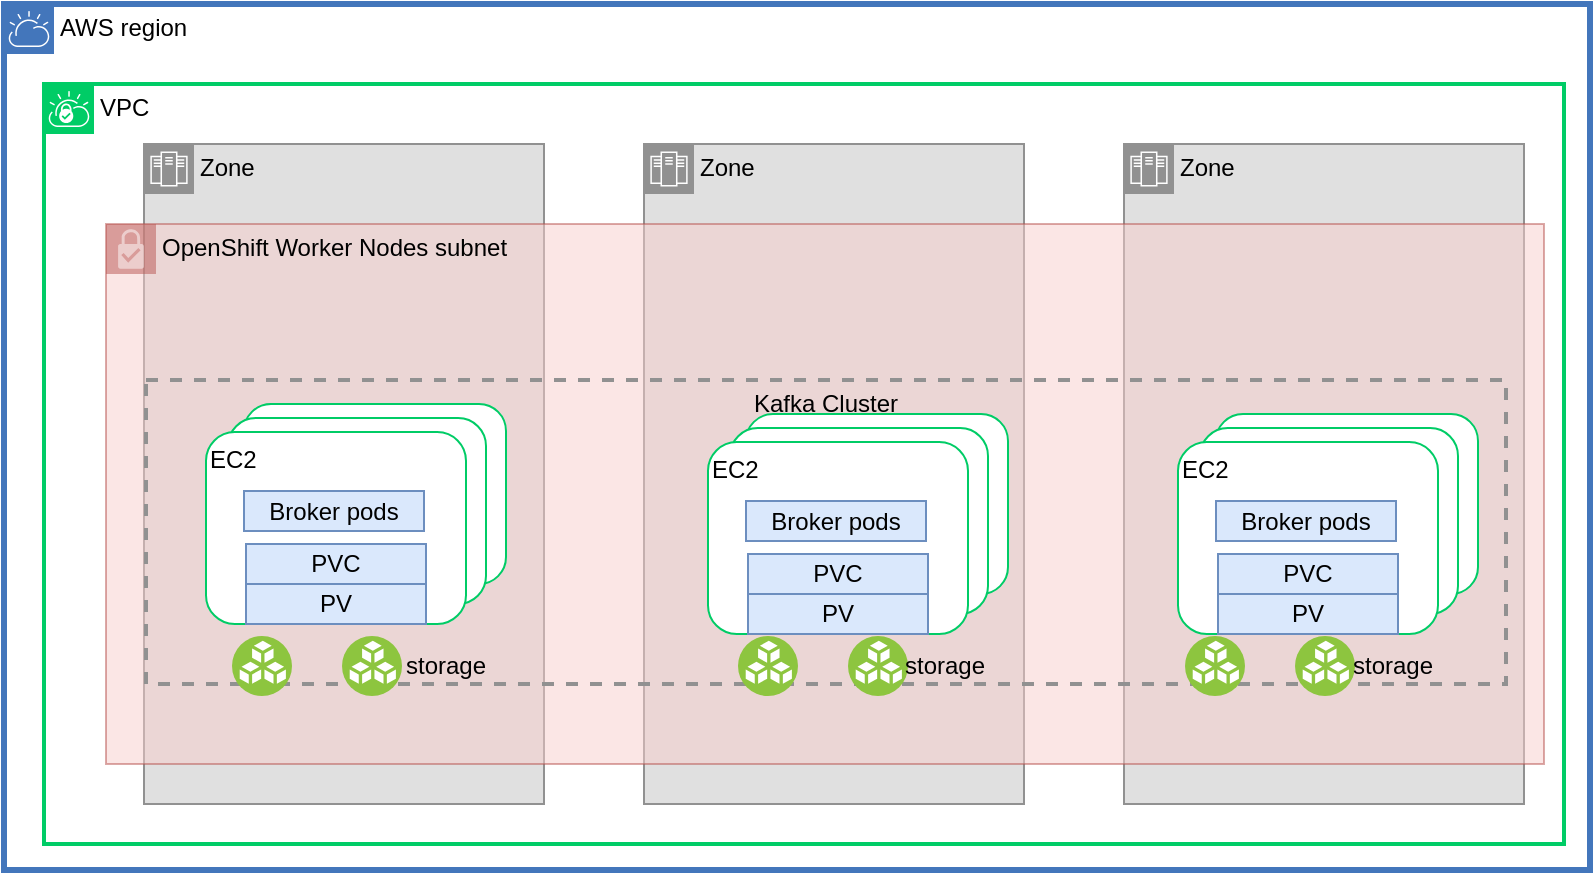 <mxfile>
    <diagram id="ECk-W2Kgk9PYdsbS1auK" name="Page-1">
        <mxGraphModel dx="899" dy="372" grid="1" gridSize="10" guides="1" tooltips="1" connect="1" arrows="1" fold="1" page="1" pageScale="1" pageWidth="850" pageHeight="1100" math="0" shadow="0">
            <root>
                <mxCell id="0"/>
                <mxCell id="1" parent="0"/>
                <mxCell id="2" value="AWS region" style="shape=mxgraph.ibm.box;prType=cloud;fontStyle=0;verticalAlign=top;align=left;spacingLeft=32;spacingTop=4;fillColor=none;rounded=0;whiteSpace=wrap;html=1;strokeColor=#4376BB;strokeWidth=3;dashed=0;container=1;spacing=-4;collapsible=0;expand=0;recursiveResize=0;" parent="1" vertex="1">
                    <mxGeometry x="37" y="27" width="793" height="433" as="geometry"/>
                </mxCell>
                <mxCell id="3" value="VPC" style="shape=mxgraph.ibm.box;prType=vpc;fontStyle=0;verticalAlign=top;align=left;spacingLeft=32;spacingTop=4;rounded=0;whiteSpace=wrap;html=1;strokeWidth=2;dashed=0;container=1;spacing=-4;collapsible=0;expand=0;recursiveResize=0;strokeColor=#00CC66;" parent="2" vertex="1">
                    <mxGeometry x="20" y="40" width="760" height="380" as="geometry"/>
                </mxCell>
                <mxCell id="5" value="Zone" style="shape=mxgraph.ibm.box;prType=zone;fontStyle=0;verticalAlign=top;align=left;spacingLeft=32;spacingTop=4;fillColor=#E0E0E0;rounded=0;whiteSpace=wrap;html=1;strokeColor=#919191;strokeWidth=1;dashed=0;container=1;spacing=-4;collapsible=0;expand=0;recursiveResize=0;" parent="3" vertex="1">
                    <mxGeometry x="300" y="30" width="190" height="330" as="geometry"/>
                </mxCell>
                <mxCell id="6" value="Zone" style="shape=mxgraph.ibm.box;prType=zone;fontStyle=0;verticalAlign=top;align=left;spacingLeft=32;spacingTop=4;fillColor=#E0E0E0;rounded=0;whiteSpace=wrap;html=1;strokeColor=#919191;strokeWidth=1;dashed=0;container=1;spacing=-4;collapsible=0;expand=0;recursiveResize=0;" parent="3" vertex="1">
                    <mxGeometry x="540" y="30" width="200" height="330" as="geometry"/>
                </mxCell>
                <mxCell id="4" value="Zone" style="shape=mxgraph.ibm.box;prType=zone;fontStyle=0;verticalAlign=top;align=left;spacingLeft=32;spacingTop=4;fillColor=#E0E0E0;rounded=0;whiteSpace=wrap;html=1;strokeColor=#919191;strokeWidth=1;dashed=0;container=1;spacing=-4;collapsible=0;expand=0;recursiveResize=0;" parent="3" vertex="1">
                    <mxGeometry x="50" y="30" width="200" height="330" as="geometry"/>
                </mxCell>
                <mxCell id="7" value="OpenShift Worker Nodes subnet" style="shape=mxgraph.ibm.box;prType=subnet;fontStyle=0;verticalAlign=top;align=left;spacingLeft=32;spacingTop=4;rounded=0;whiteSpace=wrap;html=1;strokeWidth=1;dashed=0;container=1;spacing=-4;collapsible=0;expand=0;recursiveResize=0;opacity=50;fillColor=#f8cecc;strokeColor=#b85450;" parent="4" vertex="1">
                    <mxGeometry x="-19" y="40" width="719" height="270" as="geometry"/>
                </mxCell>
                <mxCell id="48" value="Kafka Cluster" style="fontStyle=0;verticalAlign=top;align=center;spacingTop=-2;fillColor=none;rounded=0;whiteSpace=wrap;html=1;strokeColor=#919191;strokeWidth=2;dashed=1;container=1;collapsible=0;expand=0;recursiveResize=0;" parent="7" vertex="1">
                    <mxGeometry x="20" y="78" width="680" height="152" as="geometry"/>
                </mxCell>
                <mxCell id="11" value="" style="group" parent="48" vertex="1" connectable="0">
                    <mxGeometry x="296" y="128" width="85" height="30" as="geometry"/>
                </mxCell>
                <mxCell id="12" value="" style="aspect=fixed;perimeter=ellipsePerimeter;html=1;align=center;shadow=0;dashed=0;fontColor=#4277BB;labelBackgroundColor=#ffffff;fontSize=12;spacingTop=3;image;image=img/lib/ibm/vpc/BlockStorage.svg;strokeColor=#00CC66;" parent="11" vertex="1">
                    <mxGeometry width="30" height="30" as="geometry"/>
                </mxCell>
                <mxCell id="13" value="" style="aspect=fixed;perimeter=ellipsePerimeter;html=1;align=center;shadow=0;dashed=0;fontColor=#4277BB;labelBackgroundColor=#ffffff;fontSize=12;spacingTop=3;image;image=img/lib/ibm/vpc/BlockStorage.svg;strokeColor=#00CC66;" parent="11" vertex="1">
                    <mxGeometry x="55" width="30" height="30" as="geometry"/>
                </mxCell>
                <mxCell id="26" value="storage" style="text;html=1;strokeColor=none;fillColor=none;align=center;verticalAlign=middle;whiteSpace=wrap;rounded=0;" parent="48" vertex="1">
                    <mxGeometry x="369.5" y="128" width="59" height="30" as="geometry"/>
                </mxCell>
                <mxCell id="19" value="" style="group" parent="48" vertex="1" connectable="0">
                    <mxGeometry x="519.5" y="128" width="137" height="32" as="geometry"/>
                </mxCell>
                <mxCell id="10" value="" style="group" parent="19" vertex="1" connectable="0">
                    <mxGeometry width="85" height="30" as="geometry"/>
                </mxCell>
                <mxCell id="8" value="" style="aspect=fixed;perimeter=ellipsePerimeter;html=1;align=center;shadow=0;dashed=0;fontColor=#4277BB;labelBackgroundColor=#ffffff;fontSize=12;spacingTop=3;image;image=img/lib/ibm/vpc/BlockStorage.svg;strokeColor=#00CC66;" parent="10" vertex="1">
                    <mxGeometry width="30" height="30" as="geometry"/>
                </mxCell>
                <mxCell id="9" value="" style="aspect=fixed;perimeter=ellipsePerimeter;html=1;align=center;shadow=0;dashed=0;fontColor=#4277BB;labelBackgroundColor=#ffffff;fontSize=12;spacingTop=3;image;image=img/lib/ibm/vpc/BlockStorage.svg;strokeColor=#00CC66;" parent="10" vertex="1">
                    <mxGeometry x="55" width="30" height="30" as="geometry"/>
                </mxCell>
                <mxCell id="18" value="storage" style="text;html=1;strokeColor=none;fillColor=none;align=center;verticalAlign=middle;whiteSpace=wrap;rounded=0;" parent="19" vertex="1">
                    <mxGeometry x="70" width="67" height="30" as="geometry"/>
                </mxCell>
                <mxCell id="55" value="" style="group" parent="48" vertex="1" connectable="0">
                    <mxGeometry x="30" y="12" width="150" height="120" as="geometry"/>
                </mxCell>
                <mxCell id="39" value="EC2&lt;br&gt;&lt;br&gt;rook / ceph" style="rounded=1;whiteSpace=wrap;html=1;strokeColor=#00CC66;align=left;horizontal=1;verticalAlign=top;" parent="55" vertex="1">
                    <mxGeometry x="19" width="131" height="90" as="geometry"/>
                </mxCell>
                <mxCell id="40" value="EC2&lt;br&gt;&lt;br&gt;rook / ceph" style="rounded=1;whiteSpace=wrap;html=1;strokeColor=#00CC66;align=left;horizontal=1;verticalAlign=top;" parent="55" vertex="1">
                    <mxGeometry x="11" y="7" width="129" height="93" as="geometry"/>
                </mxCell>
                <mxCell id="41" value="EC2&lt;br&gt;&lt;br&gt;" style="rounded=1;whiteSpace=wrap;html=1;strokeColor=#00CC66;align=left;horizontal=1;verticalAlign=top;" parent="55" vertex="1">
                    <mxGeometry y="14" width="130" height="96" as="geometry"/>
                </mxCell>
                <mxCell id="50" value="Broker pods" style="rounded=0;whiteSpace=wrap;html=1;strokeColor=#6c8ebf;fillColor=#dae8fc;" parent="55" vertex="1">
                    <mxGeometry x="19" y="43.5" width="90" height="20" as="geometry"/>
                </mxCell>
                <mxCell id="51" value="PVC" style="rounded=0;whiteSpace=wrap;html=1;strokeColor=#6c8ebf;fillColor=#dae8fc;" parent="55" vertex="1">
                    <mxGeometry x="20" y="70" width="90" height="20" as="geometry"/>
                </mxCell>
                <mxCell id="52" value="PV" style="rounded=0;whiteSpace=wrap;html=1;strokeColor=#6c8ebf;fillColor=#dae8fc;" parent="55" vertex="1">
                    <mxGeometry x="20" y="90" width="90" height="20" as="geometry"/>
                </mxCell>
                <mxCell id="56" value="" style="group" parent="7" vertex="1" connectable="0">
                    <mxGeometry x="301" y="95" width="150" height="110" as="geometry"/>
                </mxCell>
                <mxCell id="57" value="EC2&lt;br&gt;&lt;br&gt;rook / ceph" style="rounded=1;whiteSpace=wrap;html=1;strokeColor=#00CC66;align=left;horizontal=1;verticalAlign=top;" parent="56" vertex="1">
                    <mxGeometry x="19" width="131" height="90" as="geometry"/>
                </mxCell>
                <mxCell id="58" value="EC2&lt;br&gt;&lt;br&gt;rook / ceph" style="rounded=1;whiteSpace=wrap;html=1;strokeColor=#00CC66;align=left;horizontal=1;verticalAlign=top;" parent="56" vertex="1">
                    <mxGeometry x="11" y="7" width="129" height="93" as="geometry"/>
                </mxCell>
                <mxCell id="59" value="EC2&lt;br&gt;&lt;br&gt;" style="rounded=1;whiteSpace=wrap;html=1;strokeColor=#00CC66;align=left;horizontal=1;verticalAlign=top;" parent="56" vertex="1">
                    <mxGeometry y="14" width="130" height="96" as="geometry"/>
                </mxCell>
                <mxCell id="60" value="Broker pods" style="rounded=0;whiteSpace=wrap;html=1;strokeColor=#6c8ebf;fillColor=#dae8fc;" parent="56" vertex="1">
                    <mxGeometry x="19" y="43.5" width="90" height="20" as="geometry"/>
                </mxCell>
                <mxCell id="61" value="PVC" style="rounded=0;whiteSpace=wrap;html=1;strokeColor=#6c8ebf;fillColor=#dae8fc;" parent="56" vertex="1">
                    <mxGeometry x="20" y="70" width="90" height="20" as="geometry"/>
                </mxCell>
                <mxCell id="62" value="PV" style="rounded=0;whiteSpace=wrap;html=1;strokeColor=#6c8ebf;fillColor=#dae8fc;" parent="56" vertex="1">
                    <mxGeometry x="20" y="90" width="90" height="20" as="geometry"/>
                </mxCell>
                <mxCell id="63" value="" style="group" parent="7" vertex="1" connectable="0">
                    <mxGeometry x="536" y="95" width="150" height="110" as="geometry"/>
                </mxCell>
                <mxCell id="64" value="EC2&lt;br&gt;&lt;br&gt;rook / ceph" style="rounded=1;whiteSpace=wrap;html=1;strokeColor=#00CC66;align=left;horizontal=1;verticalAlign=top;" parent="63" vertex="1">
                    <mxGeometry x="19" width="131" height="90" as="geometry"/>
                </mxCell>
                <mxCell id="65" value="EC2&lt;br&gt;&lt;br&gt;rook / ceph" style="rounded=1;whiteSpace=wrap;html=1;strokeColor=#00CC66;align=left;horizontal=1;verticalAlign=top;" parent="63" vertex="1">
                    <mxGeometry x="11" y="7" width="129" height="93" as="geometry"/>
                </mxCell>
                <mxCell id="66" value="EC2&lt;br&gt;&lt;br&gt;" style="rounded=1;whiteSpace=wrap;html=1;strokeColor=#00CC66;align=left;horizontal=1;verticalAlign=top;" parent="63" vertex="1">
                    <mxGeometry y="14" width="130" height="96" as="geometry"/>
                </mxCell>
                <mxCell id="67" value="Broker pods" style="rounded=0;whiteSpace=wrap;html=1;strokeColor=#6c8ebf;fillColor=#dae8fc;" parent="63" vertex="1">
                    <mxGeometry x="19" y="43.5" width="90" height="20" as="geometry"/>
                </mxCell>
                <mxCell id="68" value="PVC" style="rounded=0;whiteSpace=wrap;html=1;strokeColor=#6c8ebf;fillColor=#dae8fc;" parent="63" vertex="1">
                    <mxGeometry x="20" y="70" width="90" height="20" as="geometry"/>
                </mxCell>
                <mxCell id="69" value="PV" style="rounded=0;whiteSpace=wrap;html=1;strokeColor=#6c8ebf;fillColor=#dae8fc;" parent="63" vertex="1">
                    <mxGeometry x="20" y="90" width="90" height="20" as="geometry"/>
                </mxCell>
                <mxCell id="20" value="" style="group" parent="7" vertex="1" connectable="0">
                    <mxGeometry x="63" y="206" width="137" height="32" as="geometry"/>
                </mxCell>
                <mxCell id="21" value="" style="group" parent="20" vertex="1" connectable="0">
                    <mxGeometry width="85" height="30" as="geometry"/>
                </mxCell>
                <mxCell id="22" value="" style="aspect=fixed;perimeter=ellipsePerimeter;html=1;align=center;shadow=0;dashed=0;fontColor=#4277BB;labelBackgroundColor=#ffffff;fontSize=12;spacingTop=3;image;image=img/lib/ibm/vpc/BlockStorage.svg;strokeColor=#00CC66;" parent="21" vertex="1">
                    <mxGeometry width="30" height="30" as="geometry"/>
                </mxCell>
                <mxCell id="23" value="" style="aspect=fixed;perimeter=ellipsePerimeter;html=1;align=center;shadow=0;dashed=0;fontColor=#4277BB;labelBackgroundColor=#ffffff;fontSize=12;spacingTop=3;image;image=img/lib/ibm/vpc/BlockStorage.svg;strokeColor=#00CC66;" parent="21" vertex="1">
                    <mxGeometry x="55" width="30" height="30" as="geometry"/>
                </mxCell>
                <mxCell id="24" value="storage" style="text;html=1;strokeColor=none;fillColor=none;align=center;verticalAlign=middle;whiteSpace=wrap;rounded=0;" parent="20" vertex="1">
                    <mxGeometry x="77" width="60" height="30" as="geometry"/>
                </mxCell>
            </root>
        </mxGraphModel>
    </diagram>
</mxfile>